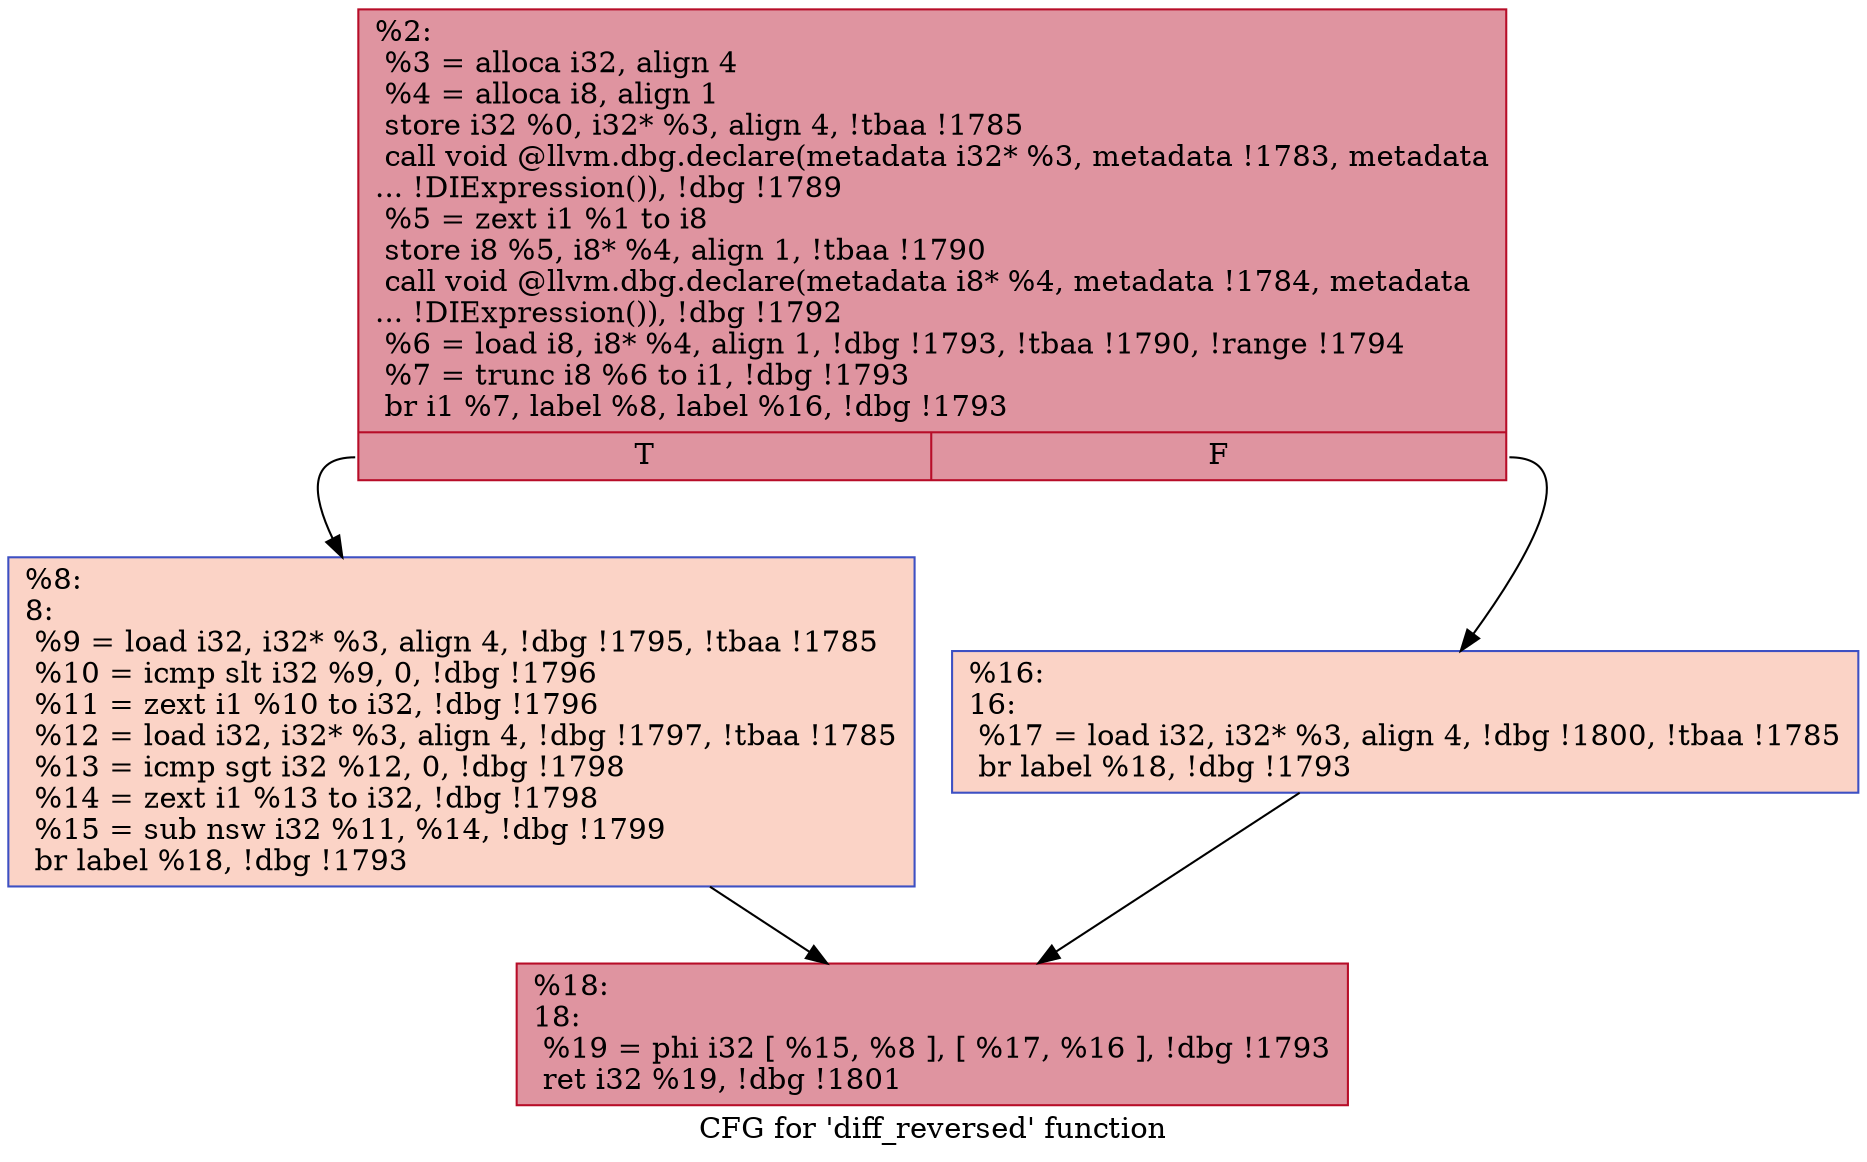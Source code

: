 digraph "CFG for 'diff_reversed' function" {
	label="CFG for 'diff_reversed' function";

	Node0x2484080 [shape=record,color="#b70d28ff", style=filled, fillcolor="#b70d2870",label="{%2:\l  %3 = alloca i32, align 4\l  %4 = alloca i8, align 1\l  store i32 %0, i32* %3, align 4, !tbaa !1785\l  call void @llvm.dbg.declare(metadata i32* %3, metadata !1783, metadata\l... !DIExpression()), !dbg !1789\l  %5 = zext i1 %1 to i8\l  store i8 %5, i8* %4, align 1, !tbaa !1790\l  call void @llvm.dbg.declare(metadata i8* %4, metadata !1784, metadata\l... !DIExpression()), !dbg !1792\l  %6 = load i8, i8* %4, align 1, !dbg !1793, !tbaa !1790, !range !1794\l  %7 = trunc i8 %6 to i1, !dbg !1793\l  br i1 %7, label %8, label %16, !dbg !1793\l|{<s0>T|<s1>F}}"];
	Node0x2484080:s0 -> Node0x22ec280;
	Node0x2484080:s1 -> Node0x22ec2d0;
	Node0x22ec280 [shape=record,color="#3d50c3ff", style=filled, fillcolor="#f59c7d70",label="{%8:\l8:                                                \l  %9 = load i32, i32* %3, align 4, !dbg !1795, !tbaa !1785\l  %10 = icmp slt i32 %9, 0, !dbg !1796\l  %11 = zext i1 %10 to i32, !dbg !1796\l  %12 = load i32, i32* %3, align 4, !dbg !1797, !tbaa !1785\l  %13 = icmp sgt i32 %12, 0, !dbg !1798\l  %14 = zext i1 %13 to i32, !dbg !1798\l  %15 = sub nsw i32 %11, %14, !dbg !1799\l  br label %18, !dbg !1793\l}"];
	Node0x22ec280 -> Node0x22ec320;
	Node0x22ec2d0 [shape=record,color="#3d50c3ff", style=filled, fillcolor="#f59c7d70",label="{%16:\l16:                                               \l  %17 = load i32, i32* %3, align 4, !dbg !1800, !tbaa !1785\l  br label %18, !dbg !1793\l}"];
	Node0x22ec2d0 -> Node0x22ec320;
	Node0x22ec320 [shape=record,color="#b70d28ff", style=filled, fillcolor="#b70d2870",label="{%18:\l18:                                               \l  %19 = phi i32 [ %15, %8 ], [ %17, %16 ], !dbg !1793\l  ret i32 %19, !dbg !1801\l}"];
}
